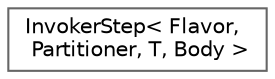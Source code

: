 digraph "类继承关系图"
{
 // LATEX_PDF_SIZE
  bgcolor="transparent";
  edge [fontname=Helvetica,fontsize=10,labelfontname=Helvetica,labelfontsize=10];
  node [fontname=Helvetica,fontsize=10,shape=box,height=0.2,width=0.4];
  rankdir="LR";
  Node0 [id="Node000000",label="InvokerStep\< Flavor,\l Partitioner, T, Body \>",height=0.2,width=0.4,color="grey40", fillcolor="white", style="filled",URL="$struct_invoker_step.html",tooltip=" "];
}

